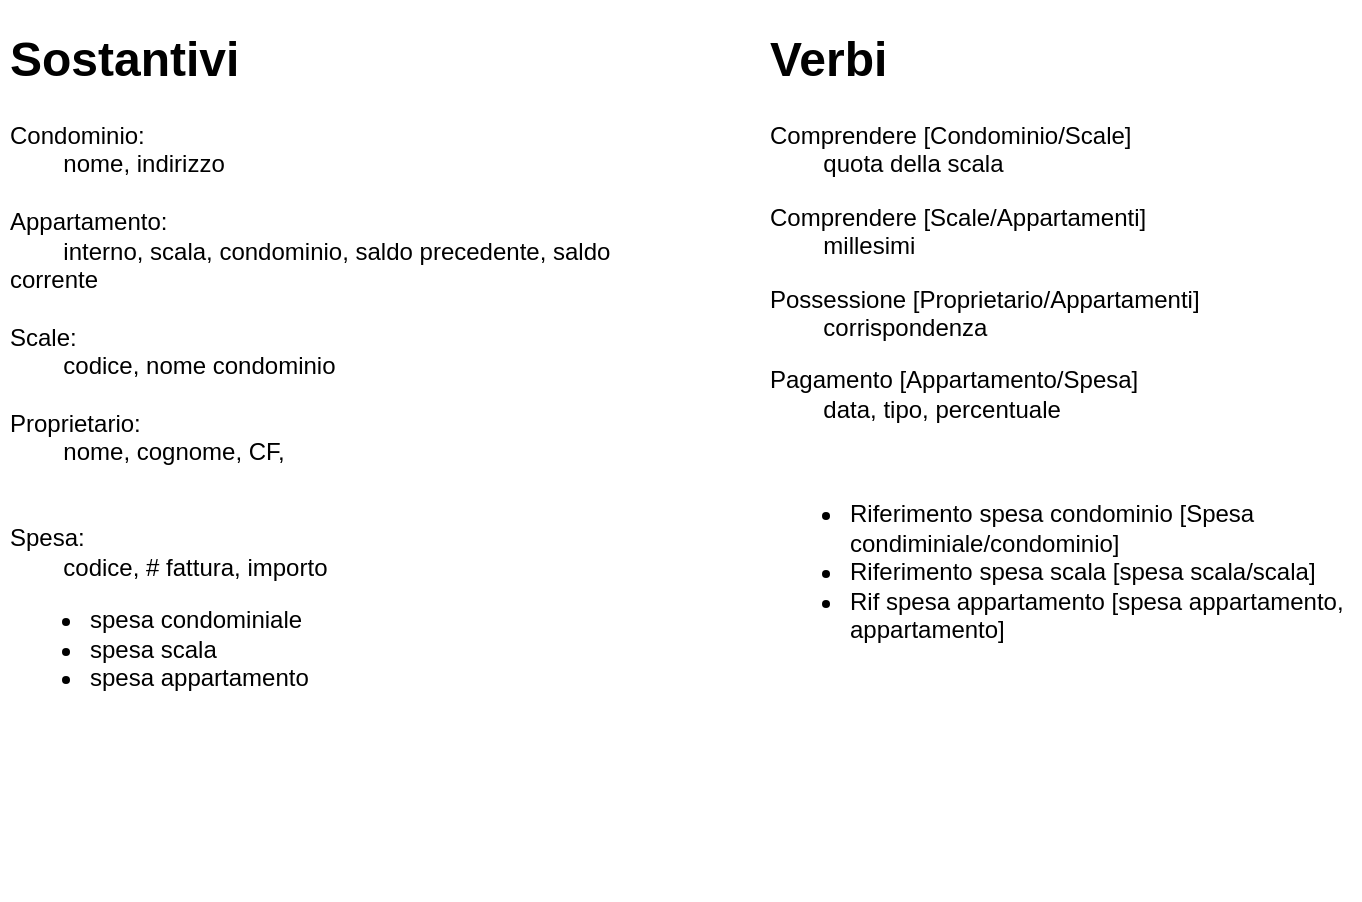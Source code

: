 <mxfile version="22.0.8" type="device" pages="2">
  <diagram id="R2lEEEUBdFMjLlhIrx00" name="Analisi">
    <mxGraphModel dx="880" dy="2796" grid="1" gridSize="10" guides="1" tooltips="1" connect="1" arrows="1" fold="1" page="1" pageScale="1" pageWidth="827" pageHeight="1169" math="0" shadow="0" extFonts="Permanent Marker^https://fonts.googleapis.com/css?family=Permanent+Marker">
      <root>
        <mxCell id="0" />
        <mxCell id="1" parent="0" />
        <mxCell id="oq5_INGdDq477LvVY-U_-1" value="&lt;h1&gt;&lt;span style=&quot;background-color: initial;&quot;&gt;Sostantivi&lt;/span&gt;&lt;/h1&gt;&lt;div&gt;Condominio:&lt;/div&gt;&lt;div&gt;&lt;span style=&quot;white-space: pre;&quot;&gt;&#x9;&lt;/span&gt;nome, indirizzo&lt;br&gt;&lt;/div&gt;&lt;div&gt;&lt;br&gt;&lt;/div&gt;&lt;div&gt;Appartamento:&lt;/div&gt;&lt;div&gt;&lt;span style=&quot;white-space: pre;&quot;&gt;&#x9;&lt;/span&gt;interno, scala, condominio, saldo precedente, saldo corrente&lt;br&gt;&lt;/div&gt;&lt;div&gt;&lt;span style=&quot;white-space: pre;&quot;&gt;&#x9;&lt;/span&gt;&lt;br&gt;&lt;/div&gt;&lt;div&gt;Scale:&lt;/div&gt;&lt;div&gt;&lt;span style=&quot;white-space: pre;&quot;&gt;&#x9;&lt;/span&gt;codice, nome condominio&lt;br&gt;&lt;/div&gt;&lt;div&gt;&lt;br&gt;&lt;/div&gt;&lt;div&gt;Proprietario:&lt;/div&gt;&lt;div&gt;&lt;span style=&quot;white-space: pre;&quot;&gt;&#x9;&lt;/span&gt;nome, cognome, CF,&amp;nbsp;&lt;br&gt;&lt;/div&gt;&lt;div&gt;&lt;br&gt;&lt;/div&gt;&lt;div&gt;&lt;br&gt;&lt;/div&gt;&lt;div&gt;Spesa:&lt;br&gt;&lt;span style=&quot;white-space: pre;&quot;&gt;&#x9;&lt;/span&gt;codice, # fattura, importo&lt;br&gt;&lt;ul&gt;&lt;li&gt;spesa condominiale&lt;/li&gt;&lt;li&gt;spesa scala&lt;/li&gt;&lt;li&gt;spesa appartamento&lt;/li&gt;&lt;/ul&gt;&lt;div&gt;&lt;br&gt;&lt;/div&gt;&lt;/div&gt;&lt;div&gt;&lt;br&gt;&lt;/div&gt;" style="text;html=1;strokeColor=none;fillColor=none;spacing=5;spacingTop=-20;whiteSpace=wrap;overflow=hidden;rounded=0;" parent="1" vertex="1">
          <mxGeometry x="74" y="-2320" width="310" height="440" as="geometry" />
        </mxCell>
        <mxCell id="oq5_INGdDq477LvVY-U_-2" value="&lt;h1&gt;Verbi&lt;/h1&gt;&lt;p&gt;Comprendere [Condominio/Scale]&lt;br&gt;&lt;span style=&quot;background-color: initial;&quot;&gt;&lt;span style=&quot;white-space: pre;&quot;&gt;&#x9;&lt;/span&gt;quota della scala&lt;/span&gt;&lt;/p&gt;&lt;p&gt;Comprendere [Scale/Appartamenti]&lt;br&gt;&lt;span style=&quot;white-space: pre;&quot;&gt;&#x9;&lt;/span&gt;millesimi&lt;br&gt;&lt;/p&gt;&lt;p&gt;Possessione [Proprietario/Appartamenti]&lt;br&gt;&lt;span style=&quot;white-space: pre;&quot;&gt;&#x9;&lt;/span&gt;corrispondenza&lt;br&gt;&lt;/p&gt;&lt;p&gt;Pagamento [Appartamento/Spesa]&lt;br&gt;&lt;span style=&quot;white-space: pre;&quot;&gt;&#x9;&lt;/span&gt;data, tipo, percentuale&lt;br&gt;&lt;/p&gt;&lt;p&gt;&lt;br&gt;&lt;/p&gt;&lt;p&gt;&lt;/p&gt;&lt;ul&gt;&lt;li&gt;Riferimento spesa condominio [Spesa condiminiale/condominio]&lt;/li&gt;&lt;li&gt;Riferimento spesa scala [spesa scala/scala]&lt;/li&gt;&lt;li&gt;Rif spesa appartamento [spesa appartamento, appartamento]&lt;/li&gt;&lt;/ul&gt;&lt;p&gt;&lt;/p&gt;" style="text;html=1;strokeColor=none;fillColor=none;spacing=5;spacingTop=-20;whiteSpace=wrap;overflow=hidden;rounded=0;" parent="1" vertex="1">
          <mxGeometry x="454" y="-2320" width="300" height="360" as="geometry" />
        </mxCell>
      </root>
    </mxGraphModel>
  </diagram>
  <diagram id="bHzpZLawb7PUdRKViK5r" name="Diagramma">
    <mxGraphModel dx="1257" dy="654" grid="1" gridSize="10" guides="1" tooltips="1" connect="1" arrows="1" fold="1" page="1" pageScale="1" pageWidth="827" pageHeight="1169" math="0" shadow="0">
      <root>
        <mxCell id="0" />
        <mxCell id="1" parent="0" />
        <mxCell id="Bpd1MSqX-r3KofUvhEMf-13" style="edgeStyle=orthogonalEdgeStyle;rounded=0;orthogonalLoop=1;jettySize=auto;html=1;exitX=0.5;exitY=1;exitDx=0;exitDy=0;entryX=0.5;entryY=0;entryDx=0;entryDy=0;endArrow=none;endFill=0;" edge="1" parent="1" source="Bpd1MSqX-r3KofUvhEMf-1" target="Bpd1MSqX-r3KofUvhEMf-12">
          <mxGeometry relative="1" as="geometry" />
        </mxCell>
        <mxCell id="Bpd1MSqX-r3KofUvhEMf-39" style="edgeStyle=orthogonalEdgeStyle;rounded=0;orthogonalLoop=1;jettySize=auto;html=1;exitX=1;exitY=0.5;exitDx=0;exitDy=0;entryX=0;entryY=0.5;entryDx=0;entryDy=0;" edge="1" parent="1" source="Bpd1MSqX-r3KofUvhEMf-1" target="Bpd1MSqX-r3KofUvhEMf-38">
          <mxGeometry relative="1" as="geometry" />
        </mxCell>
        <mxCell id="Bpd1MSqX-r3KofUvhEMf-97" style="edgeStyle=orthogonalEdgeStyle;rounded=0;orthogonalLoop=1;jettySize=auto;html=1;exitX=1;exitY=1;exitDx=0;exitDy=0;entryX=0.5;entryY=0;entryDx=0;entryDy=0;" edge="1" parent="1" source="Bpd1MSqX-r3KofUvhEMf-1" target="Bpd1MSqX-r3KofUvhEMf-90">
          <mxGeometry relative="1" as="geometry">
            <Array as="points">
              <mxPoint x="280" y="140" />
              <mxPoint x="280" y="185" />
              <mxPoint x="320" y="185" />
            </Array>
          </mxGeometry>
        </mxCell>
        <mxCell id="Bpd1MSqX-r3KofUvhEMf-1" value="Condominio" style="whiteSpace=wrap;html=1;align=center;fontSize=17;" vertex="1" parent="1">
          <mxGeometry x="120" y="80" width="140" height="60" as="geometry" />
        </mxCell>
        <mxCell id="Bpd1MSqX-r3KofUvhEMf-5" value="" style="endArrow=oval;html=1;rounded=0;endFill=1;" edge="1" parent="1">
          <mxGeometry relative="1" as="geometry">
            <mxPoint x="220" y="80" as="sourcePoint" />
            <mxPoint x="220" y="50" as="targetPoint" />
          </mxGeometry>
        </mxCell>
        <mxCell id="Bpd1MSqX-r3KofUvhEMf-6" value="nome" style="text;html=1;align=center;verticalAlign=middle;resizable=0;points=[];autosize=1;strokeColor=none;fillColor=none;" vertex="1" parent="1">
          <mxGeometry x="190" y="20" width="50" height="30" as="geometry" />
        </mxCell>
        <mxCell id="Bpd1MSqX-r3KofUvhEMf-24" style="edgeStyle=orthogonalEdgeStyle;rounded=0;orthogonalLoop=1;jettySize=auto;html=1;exitX=0.5;exitY=1;exitDx=0;exitDy=0;" edge="1" parent="1" source="Bpd1MSqX-r3KofUvhEMf-7" target="Bpd1MSqX-r3KofUvhEMf-23">
          <mxGeometry relative="1" as="geometry" />
        </mxCell>
        <mxCell id="Bpd1MSqX-r3KofUvhEMf-7" value="Scala" style="whiteSpace=wrap;html=1;align=center;fontSize=17;" vertex="1" parent="1">
          <mxGeometry x="80" y="290" width="140" height="60" as="geometry" />
        </mxCell>
        <mxCell id="Bpd1MSqX-r3KofUvhEMf-8" value="" style="endArrow=oval;html=1;rounded=0;endFill=1;" edge="1" parent="1">
          <mxGeometry relative="1" as="geometry">
            <mxPoint x="90" y="290" as="sourcePoint" />
            <mxPoint x="90" y="260" as="targetPoint" />
          </mxGeometry>
        </mxCell>
        <mxCell id="Bpd1MSqX-r3KofUvhEMf-9" value="codice&lt;br&gt;scala" style="text;html=1;align=center;verticalAlign=middle;resizable=0;points=[];autosize=1;strokeColor=none;fillColor=none;" vertex="1" parent="1">
          <mxGeometry x="60" y="220" width="60" height="40" as="geometry" />
        </mxCell>
        <mxCell id="Bpd1MSqX-r3KofUvhEMf-12" value="Comprensivo" style="shape=rhombus;perimeter=rhombusPerimeter;whiteSpace=wrap;html=1;align=center;" vertex="1" parent="1">
          <mxGeometry x="140" y="160" width="120" height="60" as="geometry" />
        </mxCell>
        <mxCell id="Bpd1MSqX-r3KofUvhEMf-14" style="edgeStyle=orthogonalEdgeStyle;rounded=0;orthogonalLoop=1;jettySize=auto;html=1;exitX=0.5;exitY=1;exitDx=0;exitDy=0;entryX=0.854;entryY=0.036;entryDx=0;entryDy=0;entryPerimeter=0;endArrow=none;endFill=0;" edge="1" parent="1" source="Bpd1MSqX-r3KofUvhEMf-12" target="Bpd1MSqX-r3KofUvhEMf-7">
          <mxGeometry relative="1" as="geometry" />
        </mxCell>
        <mxCell id="Bpd1MSqX-r3KofUvhEMf-15" value="" style="endArrow=oval;html=1;rounded=0;endFill=1;" edge="1" parent="1">
          <mxGeometry relative="1" as="geometry">
            <mxPoint x="70" y="280" as="sourcePoint" />
            <mxPoint x="230" y="280" as="targetPoint" />
          </mxGeometry>
        </mxCell>
        <mxCell id="Bpd1MSqX-r3KofUvhEMf-33" style="edgeStyle=orthogonalEdgeStyle;rounded=0;orthogonalLoop=1;jettySize=auto;html=1;exitX=0.5;exitY=1;exitDx=0;exitDy=0;entryX=0.5;entryY=0;entryDx=0;entryDy=0;endArrow=none;endFill=0;" edge="1" parent="1" source="Bpd1MSqX-r3KofUvhEMf-23" target="Bpd1MSqX-r3KofUvhEMf-25">
          <mxGeometry relative="1" as="geometry" />
        </mxCell>
        <mxCell id="Bpd1MSqX-r3KofUvhEMf-23" value="Ubicazione" style="shape=rhombus;perimeter=rhombusPerimeter;whiteSpace=wrap;html=1;align=center;" vertex="1" parent="1">
          <mxGeometry x="100" y="384" width="120" height="60" as="geometry" />
        </mxCell>
        <mxCell id="Bpd1MSqX-r3KofUvhEMf-47" style="edgeStyle=orthogonalEdgeStyle;rounded=0;orthogonalLoop=1;jettySize=auto;html=1;exitX=0.5;exitY=1;exitDx=0;exitDy=0;entryX=0.5;entryY=0;entryDx=0;entryDy=0;endArrow=none;endFill=0;" edge="1" parent="1" source="Bpd1MSqX-r3KofUvhEMf-25" target="Bpd1MSqX-r3KofUvhEMf-37">
          <mxGeometry relative="1" as="geometry" />
        </mxCell>
        <mxCell id="Bpd1MSqX-r3KofUvhEMf-82" style="edgeStyle=orthogonalEdgeStyle;rounded=0;orthogonalLoop=1;jettySize=auto;html=1;exitX=1;exitY=0.5;exitDx=0;exitDy=0;entryX=0;entryY=0.5;entryDx=0;entryDy=0;endArrow=none;endFill=0;" edge="1" parent="1" source="Bpd1MSqX-r3KofUvhEMf-25" target="Bpd1MSqX-r3KofUvhEMf-81">
          <mxGeometry relative="1" as="geometry" />
        </mxCell>
        <mxCell id="Bpd1MSqX-r3KofUvhEMf-93" style="edgeStyle=orthogonalEdgeStyle;rounded=0;orthogonalLoop=1;jettySize=auto;html=1;exitX=1;exitY=0;exitDx=0;exitDy=0;entryX=0;entryY=0.5;entryDx=0;entryDy=0;" edge="1" parent="1" source="Bpd1MSqX-r3KofUvhEMf-25" target="Bpd1MSqX-r3KofUvhEMf-92">
          <mxGeometry relative="1" as="geometry" />
        </mxCell>
        <mxCell id="Bpd1MSqX-r3KofUvhEMf-25" value="Appartamento" style="whiteSpace=wrap;html=1;align=center;fontSize=17;" vertex="1" parent="1">
          <mxGeometry x="90" y="500" width="140" height="60" as="geometry" />
        </mxCell>
        <mxCell id="Bpd1MSqX-r3KofUvhEMf-26" value="" style="endArrow=oval;html=1;rounded=0;endFill=0;exitX=0;exitY=0.75;exitDx=0;exitDy=0;" edge="1" parent="1" source="Bpd1MSqX-r3KofUvhEMf-25">
          <mxGeometry relative="1" as="geometry">
            <mxPoint x="45" y="565" as="sourcePoint" />
            <mxPoint x="45" y="535" as="targetPoint" />
          </mxGeometry>
        </mxCell>
        <mxCell id="Bpd1MSqX-r3KofUvhEMf-27" value="saldo&lt;br&gt;precedente" style="text;html=1;align=center;verticalAlign=middle;resizable=0;points=[];autosize=1;strokeColor=none;fillColor=none;" vertex="1" parent="1">
          <mxGeometry y="500" width="80" height="40" as="geometry" />
        </mxCell>
        <mxCell id="Bpd1MSqX-r3KofUvhEMf-28" value="" style="endArrow=oval;html=1;rounded=0;endFill=1;" edge="1" parent="1">
          <mxGeometry relative="1" as="geometry">
            <mxPoint x="90" y="500" as="sourcePoint" />
            <mxPoint x="90" y="470" as="targetPoint" />
          </mxGeometry>
        </mxCell>
        <mxCell id="Bpd1MSqX-r3KofUvhEMf-29" value="interno" style="text;html=1;align=center;verticalAlign=middle;resizable=0;points=[];autosize=1;strokeColor=none;fillColor=none;" vertex="1" parent="1">
          <mxGeometry x="60" y="444" width="60" height="30" as="geometry" />
        </mxCell>
        <mxCell id="Bpd1MSqX-r3KofUvhEMf-31" value="" style="endArrow=halfCircle;html=1;rounded=0;endFill=0;exitX=-0.01;exitY=0.369;exitDx=0;exitDy=0;exitPerimeter=0;" edge="1" parent="1" source="Bpd1MSqX-r3KofUvhEMf-25">
          <mxGeometry relative="1" as="geometry">
            <mxPoint x="50" y="525" as="sourcePoint" />
            <mxPoint x="50" y="495" as="targetPoint" />
          </mxGeometry>
        </mxCell>
        <mxCell id="Bpd1MSqX-r3KofUvhEMf-32" value="saldo&lt;br&gt;corrente" style="text;html=1;align=center;verticalAlign=middle;resizable=0;points=[];autosize=1;strokeColor=none;fillColor=none;" vertex="1" parent="1">
          <mxGeometry x="10" y="460" width="70" height="40" as="geometry" />
        </mxCell>
        <mxCell id="Bpd1MSqX-r3KofUvhEMf-36" value="" style="endArrow=oval;html=1;rounded=0;endFill=1;" edge="1" parent="1">
          <mxGeometry relative="1" as="geometry">
            <mxPoint x="80" y="490" as="sourcePoint" />
            <mxPoint x="200" y="490" as="targetPoint" />
          </mxGeometry>
        </mxCell>
        <mxCell id="Bpd1MSqX-r3KofUvhEMf-54" style="edgeStyle=orthogonalEdgeStyle;rounded=0;orthogonalLoop=1;jettySize=auto;html=1;exitX=1;exitY=0.5;exitDx=0;exitDy=0;entryX=0;entryY=0.5;entryDx=0;entryDy=0;endArrow=none;endFill=0;" edge="1" parent="1" source="Bpd1MSqX-r3KofUvhEMf-37" target="Bpd1MSqX-r3KofUvhEMf-48">
          <mxGeometry relative="1" as="geometry" />
        </mxCell>
        <mxCell id="Bpd1MSqX-r3KofUvhEMf-57" style="edgeStyle=orthogonalEdgeStyle;rounded=0;orthogonalLoop=1;jettySize=auto;html=1;exitX=0.5;exitY=1;exitDx=0;exitDy=0;endArrow=none;endFill=0;" edge="1" parent="1" source="Bpd1MSqX-r3KofUvhEMf-37" target="Bpd1MSqX-r3KofUvhEMf-56">
          <mxGeometry relative="1" as="geometry" />
        </mxCell>
        <mxCell id="Bpd1MSqX-r3KofUvhEMf-37" value="Proprietà" style="shape=rhombus;perimeter=rhombusPerimeter;whiteSpace=wrap;html=1;align=center;" vertex="1" parent="1">
          <mxGeometry x="100" y="610" width="120" height="60" as="geometry" />
        </mxCell>
        <mxCell id="Bpd1MSqX-r3KofUvhEMf-38" value="Indirizzo" style="ellipse;whiteSpace=wrap;html=1;align=center;" vertex="1" parent="1">
          <mxGeometry x="280" y="90" width="100" height="40" as="geometry" />
        </mxCell>
        <mxCell id="Bpd1MSqX-r3KofUvhEMf-40" value="" style="endArrow=oval;html=1;rounded=0;endFill=0;exitX=0.412;exitY=-0.05;exitDx=0;exitDy=0;exitPerimeter=0;" edge="1" parent="1" source="Bpd1MSqX-r3KofUvhEMf-38">
          <mxGeometry relative="1" as="geometry">
            <mxPoint x="140" y="90" as="sourcePoint" />
            <mxPoint x="321" y="60" as="targetPoint" />
          </mxGeometry>
        </mxCell>
        <mxCell id="Bpd1MSqX-r3KofUvhEMf-41" value="via" style="text;html=1;align=center;verticalAlign=middle;resizable=0;points=[];autosize=1;strokeColor=none;fillColor=none;" vertex="1" parent="1">
          <mxGeometry x="300" y="30" width="40" height="30" as="geometry" />
        </mxCell>
        <mxCell id="Bpd1MSqX-r3KofUvhEMf-42" value="" style="endArrow=oval;html=1;rounded=0;endFill=0;exitX=0.412;exitY=-0.05;exitDx=0;exitDy=0;exitPerimeter=0;" edge="1" parent="1">
          <mxGeometry relative="1" as="geometry">
            <mxPoint x="361" y="98" as="sourcePoint" />
            <mxPoint x="361" y="70" as="targetPoint" />
          </mxGeometry>
        </mxCell>
        <mxCell id="Bpd1MSqX-r3KofUvhEMf-43" value="CAP" style="text;html=1;align=center;verticalAlign=middle;resizable=0;points=[];autosize=1;strokeColor=none;fillColor=none;" vertex="1" parent="1">
          <mxGeometry x="335" y="40" width="50" height="30" as="geometry" />
        </mxCell>
        <mxCell id="Bpd1MSqX-r3KofUvhEMf-44" value="" style="endArrow=oval;html=1;rounded=0;endFill=0;exitX=1;exitY=0.5;exitDx=0;exitDy=0;" edge="1" parent="1" source="Bpd1MSqX-r3KofUvhEMf-38">
          <mxGeometry relative="1" as="geometry">
            <mxPoint x="401" y="118" as="sourcePoint" />
            <mxPoint x="401" y="90" as="targetPoint" />
          </mxGeometry>
        </mxCell>
        <mxCell id="Bpd1MSqX-r3KofUvhEMf-45" value="città" style="text;html=1;align=center;verticalAlign=middle;resizable=0;points=[];autosize=1;strokeColor=none;fillColor=none;" vertex="1" parent="1">
          <mxGeometry x="375" y="60" width="50" height="30" as="geometry" />
        </mxCell>
        <mxCell id="Bpd1MSqX-r3KofUvhEMf-48" value="Corrispondenza" style="ellipse;whiteSpace=wrap;html=1;align=center;" vertex="1" parent="1">
          <mxGeometry x="240" y="620" width="100" height="40" as="geometry" />
        </mxCell>
        <mxCell id="Bpd1MSqX-r3KofUvhEMf-49" value="" style="endArrow=oval;html=1;rounded=0;endFill=0;exitX=0.412;exitY=-0.05;exitDx=0;exitDy=0;exitPerimeter=0;" edge="1" parent="1" source="Bpd1MSqX-r3KofUvhEMf-48">
          <mxGeometry relative="1" as="geometry">
            <mxPoint x="100" y="620" as="sourcePoint" />
            <mxPoint x="281" y="590" as="targetPoint" />
          </mxGeometry>
        </mxCell>
        <mxCell id="Bpd1MSqX-r3KofUvhEMf-50" value="" style="endArrow=oval;html=1;rounded=0;endFill=0;exitX=0.412;exitY=-0.05;exitDx=0;exitDy=0;exitPerimeter=0;" edge="1" parent="1">
          <mxGeometry relative="1" as="geometry">
            <mxPoint x="321" y="628" as="sourcePoint" />
            <mxPoint x="321" y="600" as="targetPoint" />
          </mxGeometry>
        </mxCell>
        <mxCell id="Bpd1MSqX-r3KofUvhEMf-51" value="CAP" style="text;html=1;align=center;verticalAlign=middle;resizable=0;points=[];autosize=1;strokeColor=none;fillColor=none;" vertex="1" parent="1">
          <mxGeometry x="295" y="570" width="50" height="30" as="geometry" />
        </mxCell>
        <mxCell id="Bpd1MSqX-r3KofUvhEMf-52" value="" style="endArrow=oval;html=1;rounded=0;endFill=0;exitX=1;exitY=0.5;exitDx=0;exitDy=0;" edge="1" parent="1" source="Bpd1MSqX-r3KofUvhEMf-48">
          <mxGeometry relative="1" as="geometry">
            <mxPoint x="361" y="648" as="sourcePoint" />
            <mxPoint x="361" y="620" as="targetPoint" />
          </mxGeometry>
        </mxCell>
        <mxCell id="Bpd1MSqX-r3KofUvhEMf-53" value="città" style="text;html=1;align=center;verticalAlign=middle;resizable=0;points=[];autosize=1;strokeColor=none;fillColor=none;" vertex="1" parent="1">
          <mxGeometry x="335" y="590" width="50" height="30" as="geometry" />
        </mxCell>
        <mxCell id="Bpd1MSqX-r3KofUvhEMf-55" value="via" style="text;html=1;align=center;verticalAlign=middle;resizable=0;points=[];autosize=1;strokeColor=none;fillColor=none;" vertex="1" parent="1">
          <mxGeometry x="260" y="560" width="40" height="30" as="geometry" />
        </mxCell>
        <mxCell id="Bpd1MSqX-r3KofUvhEMf-56" value="Proprietario" style="whiteSpace=wrap;html=1;align=center;" vertex="1" parent="1">
          <mxGeometry x="110" y="720" width="100" height="40" as="geometry" />
        </mxCell>
        <mxCell id="Bpd1MSqX-r3KofUvhEMf-58" value="" style="endArrow=oval;html=1;rounded=0;endFill=1;exitX=0.412;exitY=-0.05;exitDx=0;exitDy=0;exitPerimeter=0;" edge="1" parent="1">
          <mxGeometry relative="1" as="geometry">
            <mxPoint x="121" y="728" as="sourcePoint" />
            <mxPoint x="121" y="700" as="targetPoint" />
          </mxGeometry>
        </mxCell>
        <mxCell id="Bpd1MSqX-r3KofUvhEMf-59" value="CF" style="text;html=1;align=center;verticalAlign=middle;resizable=0;points=[];autosize=1;strokeColor=none;fillColor=none;" vertex="1" parent="1">
          <mxGeometry x="100" y="670" width="40" height="30" as="geometry" />
        </mxCell>
        <mxCell id="Bpd1MSqX-r3KofUvhEMf-60" value="" style="endArrow=oval;html=1;rounded=0;endFill=0;exitX=0.412;exitY=-0.05;exitDx=0;exitDy=0;exitPerimeter=0;" edge="1" parent="1">
          <mxGeometry relative="1" as="geometry">
            <mxPoint x="201" y="720" as="sourcePoint" />
            <mxPoint x="210" y="700" as="targetPoint" />
          </mxGeometry>
        </mxCell>
        <mxCell id="Bpd1MSqX-r3KofUvhEMf-61" value="nome" style="text;html=1;align=center;verticalAlign=middle;resizable=0;points=[];autosize=1;strokeColor=none;fillColor=none;" vertex="1" parent="1">
          <mxGeometry x="185" y="670" width="50" height="30" as="geometry" />
        </mxCell>
        <mxCell id="Bpd1MSqX-r3KofUvhEMf-62" value="" style="endArrow=oval;html=1;rounded=0;endFill=0;exitX=1;exitY=0.5;exitDx=0;exitDy=0;" edge="1" parent="1" source="Bpd1MSqX-r3KofUvhEMf-56">
          <mxGeometry relative="1" as="geometry">
            <mxPoint x="241" y="760" as="sourcePoint" />
            <mxPoint x="241" y="732" as="targetPoint" />
          </mxGeometry>
        </mxCell>
        <mxCell id="Bpd1MSqX-r3KofUvhEMf-63" value="cognome" style="text;html=1;align=center;verticalAlign=middle;resizable=0;points=[];autosize=1;strokeColor=none;fillColor=none;" vertex="1" parent="1">
          <mxGeometry x="205" y="702" width="70" height="30" as="geometry" />
        </mxCell>
        <mxCell id="Bpd1MSqX-r3KofUvhEMf-64" value="Spesa" style="whiteSpace=wrap;html=1;align=center;" vertex="1" parent="1">
          <mxGeometry x="650" y="372" width="100" height="40" as="geometry" />
        </mxCell>
        <mxCell id="Bpd1MSqX-r3KofUvhEMf-65" value="" style="endArrow=oval;html=1;rounded=0;endFill=1;exitX=0.412;exitY=-0.05;exitDx=0;exitDy=0;exitPerimeter=0;" edge="1" parent="1">
          <mxGeometry relative="1" as="geometry">
            <mxPoint x="661" y="372" as="sourcePoint" />
            <mxPoint x="661" y="344" as="targetPoint" />
          </mxGeometry>
        </mxCell>
        <mxCell id="Bpd1MSqX-r3KofUvhEMf-66" value="codice" style="text;html=1;align=center;verticalAlign=middle;resizable=0;points=[];autosize=1;strokeColor=none;fillColor=none;" vertex="1" parent="1">
          <mxGeometry x="630" y="314" width="60" height="30" as="geometry" />
        </mxCell>
        <mxCell id="Bpd1MSqX-r3KofUvhEMf-67" value="" style="endArrow=oval;html=1;rounded=0;endFill=0;exitX=0.412;exitY=-0.05;exitDx=0;exitDy=0;exitPerimeter=0;" edge="1" parent="1">
          <mxGeometry relative="1" as="geometry">
            <mxPoint x="701" y="372" as="sourcePoint" />
            <mxPoint x="701" y="344" as="targetPoint" />
          </mxGeometry>
        </mxCell>
        <mxCell id="Bpd1MSqX-r3KofUvhEMf-68" value="#fattura" style="text;html=1;align=center;verticalAlign=middle;resizable=0;points=[];autosize=1;strokeColor=none;fillColor=none;" vertex="1" parent="1">
          <mxGeometry x="670" y="314" width="60" height="30" as="geometry" />
        </mxCell>
        <mxCell id="Bpd1MSqX-r3KofUvhEMf-69" value="" style="endArrow=oval;html=1;rounded=0;endFill=0;exitX=0.412;exitY=-0.05;exitDx=0;exitDy=0;exitPerimeter=0;" edge="1" parent="1">
          <mxGeometry relative="1" as="geometry">
            <mxPoint x="741" y="372" as="sourcePoint" />
            <mxPoint x="741" y="344" as="targetPoint" />
          </mxGeometry>
        </mxCell>
        <mxCell id="Bpd1MSqX-r3KofUvhEMf-70" value="importo" style="text;html=1;align=center;verticalAlign=middle;resizable=0;points=[];autosize=1;strokeColor=none;fillColor=none;" vertex="1" parent="1">
          <mxGeometry x="720" y="314" width="60" height="30" as="geometry" />
        </mxCell>
        <mxCell id="Bpd1MSqX-r3KofUvhEMf-71" value="Spesa&lt;br&gt;Condominiale" style="whiteSpace=wrap;html=1;align=center;" vertex="1" parent="1">
          <mxGeometry x="440" y="314" width="100" height="40" as="geometry" />
        </mxCell>
        <mxCell id="Bpd1MSqX-r3KofUvhEMf-72" value="Spesa&lt;br&gt;Scala" style="whiteSpace=wrap;html=1;align=center;" vertex="1" parent="1">
          <mxGeometry x="440" y="374" width="100" height="40" as="geometry" />
        </mxCell>
        <mxCell id="Bpd1MSqX-r3KofUvhEMf-73" value="Spesa&lt;br&gt;Appartamento" style="whiteSpace=wrap;html=1;align=center;" vertex="1" parent="1">
          <mxGeometry x="440" y="434" width="100" height="40" as="geometry" />
        </mxCell>
        <mxCell id="Bpd1MSqX-r3KofUvhEMf-78" value="" style="verticalLabelPosition=bottom;verticalAlign=top;html=1;strokeWidth=2;shape=mxgraph.arrows2.arrow;dy=0.6;dx=40;notch=0;fillStyle=solid;fillColor=#000000;" vertex="1" parent="1">
          <mxGeometry x="590" y="381.5" width="60" height="25" as="geometry" />
        </mxCell>
        <mxCell id="Bpd1MSqX-r3KofUvhEMf-79" value="" style="strokeWidth=2;html=1;shape=mxgraph.flowchart.annotation_2;align=left;labelPosition=right;pointerEvents=1;rotation=-180;" vertex="1" parent="1">
          <mxGeometry x="540" y="344" width="50" height="100" as="geometry" />
        </mxCell>
        <mxCell id="Bpd1MSqX-r3KofUvhEMf-80" style="edgeStyle=orthogonalEdgeStyle;rounded=0;orthogonalLoop=1;jettySize=auto;html=1;exitX=1;exitY=0.5;exitDx=0;exitDy=0;exitPerimeter=0;entryX=0.55;entryY=0.495;entryDx=0;entryDy=0;entryPerimeter=0;endArrow=none;endFill=0;" edge="1" parent="1" source="Bpd1MSqX-r3KofUvhEMf-79" target="Bpd1MSqX-r3KofUvhEMf-79">
          <mxGeometry relative="1" as="geometry" />
        </mxCell>
        <mxCell id="Bpd1MSqX-r3KofUvhEMf-83" style="edgeStyle=orthogonalEdgeStyle;rounded=0;orthogonalLoop=1;jettySize=auto;html=1;exitX=0.5;exitY=0;exitDx=0;exitDy=0;entryX=0.5;entryY=1;entryDx=0;entryDy=0;endArrow=none;endFill=0;" edge="1" parent="1" source="Bpd1MSqX-r3KofUvhEMf-81" target="Bpd1MSqX-r3KofUvhEMf-64">
          <mxGeometry relative="1" as="geometry" />
        </mxCell>
        <mxCell id="Bpd1MSqX-r3KofUvhEMf-81" value="Pagamento" style="shape=rhombus;perimeter=rhombusPerimeter;whiteSpace=wrap;html=1;align=center;" vertex="1" parent="1">
          <mxGeometry x="640" y="510" width="120" height="60" as="geometry" />
        </mxCell>
        <mxCell id="Bpd1MSqX-r3KofUvhEMf-84" value="" style="endArrow=oval;html=1;rounded=0;endFill=0;exitX=0.412;exitY=-0.05;exitDx=0;exitDy=0;exitPerimeter=0;" edge="1" parent="1">
          <mxGeometry relative="1" as="geometry">
            <mxPoint x="751" y="532" as="sourcePoint" />
            <mxPoint x="751" y="504" as="targetPoint" />
          </mxGeometry>
        </mxCell>
        <mxCell id="Bpd1MSqX-r3KofUvhEMf-85" value="data" style="text;html=1;align=center;verticalAlign=middle;resizable=0;points=[];autosize=1;strokeColor=none;fillColor=none;" vertex="1" parent="1">
          <mxGeometry x="725" y="474" width="50" height="30" as="geometry" />
        </mxCell>
        <mxCell id="Bpd1MSqX-r3KofUvhEMf-86" value="" style="endArrow=oval;html=1;rounded=0;endFill=0;" edge="1" parent="1" source="Bpd1MSqX-r3KofUvhEMf-81">
          <mxGeometry relative="1" as="geometry">
            <mxPoint x="756" y="614" as="sourcePoint" />
            <mxPoint x="750" y="570" as="targetPoint" />
          </mxGeometry>
        </mxCell>
        <mxCell id="Bpd1MSqX-r3KofUvhEMf-87" value="tipo" style="text;html=1;align=center;verticalAlign=middle;resizable=0;points=[];autosize=1;strokeColor=none;fillColor=none;" vertex="1" parent="1">
          <mxGeometry x="750" y="569.5" width="40" height="30" as="geometry" />
        </mxCell>
        <mxCell id="Bpd1MSqX-r3KofUvhEMf-88" value="" style="endArrow=oval;html=1;rounded=0;endFill=0;" edge="1" parent="1" source="Bpd1MSqX-r3KofUvhEMf-81" target="Bpd1MSqX-r3KofUvhEMf-89">
          <mxGeometry relative="1" as="geometry">
            <mxPoint x="626" y="610" as="sourcePoint" />
            <mxPoint x="626" y="582" as="targetPoint" />
          </mxGeometry>
        </mxCell>
        <mxCell id="Bpd1MSqX-r3KofUvhEMf-89" value="percentuale" style="text;html=1;align=center;verticalAlign=middle;resizable=0;points=[];autosize=1;strokeColor=none;fillColor=none;" vertex="1" parent="1">
          <mxGeometry x="600" y="570" width="90" height="30" as="geometry" />
        </mxCell>
        <mxCell id="Bpd1MSqX-r3KofUvhEMf-98" style="edgeStyle=orthogonalEdgeStyle;rounded=0;orthogonalLoop=1;jettySize=auto;html=1;exitX=1;exitY=0.5;exitDx=0;exitDy=0;entryX=0;entryY=0.25;entryDx=0;entryDy=0;" edge="1" parent="1" source="Bpd1MSqX-r3KofUvhEMf-90" target="Bpd1MSqX-r3KofUvhEMf-71">
          <mxGeometry relative="1" as="geometry" />
        </mxCell>
        <mxCell id="Bpd1MSqX-r3KofUvhEMf-90" value="Rif. Spesa&lt;br&gt;Condominio" style="shape=rhombus;perimeter=rhombusPerimeter;whiteSpace=wrap;html=1;align=center;" vertex="1" parent="1">
          <mxGeometry x="260" y="230" width="120" height="60" as="geometry" />
        </mxCell>
        <mxCell id="Bpd1MSqX-r3KofUvhEMf-96" style="edgeStyle=orthogonalEdgeStyle;rounded=0;orthogonalLoop=1;jettySize=auto;html=1;exitX=1;exitY=0.5;exitDx=0;exitDy=0;entryX=0;entryY=0.5;entryDx=0;entryDy=0;" edge="1" parent="1" source="Bpd1MSqX-r3KofUvhEMf-91" target="Bpd1MSqX-r3KofUvhEMf-72">
          <mxGeometry relative="1" as="geometry" />
        </mxCell>
        <mxCell id="Bpd1MSqX-r3KofUvhEMf-91" value="Rif. Spesa&lt;br&gt;Scala" style="shape=rhombus;perimeter=rhombusPerimeter;whiteSpace=wrap;html=1;align=center;" vertex="1" parent="1">
          <mxGeometry x="260" y="312" width="120" height="60" as="geometry" />
        </mxCell>
        <mxCell id="Bpd1MSqX-r3KofUvhEMf-94" style="edgeStyle=orthogonalEdgeStyle;rounded=0;orthogonalLoop=1;jettySize=auto;html=1;exitX=1;exitY=0.5;exitDx=0;exitDy=0;entryX=0;entryY=0.5;entryDx=0;entryDy=0;" edge="1" parent="1" source="Bpd1MSqX-r3KofUvhEMf-92" target="Bpd1MSqX-r3KofUvhEMf-73">
          <mxGeometry relative="1" as="geometry" />
        </mxCell>
        <mxCell id="Bpd1MSqX-r3KofUvhEMf-92" value="Rif. Spesa&lt;br&gt;Appartamento" style="shape=rhombus;perimeter=rhombusPerimeter;whiteSpace=wrap;html=1;align=center;" vertex="1" parent="1">
          <mxGeometry x="260" y="406.5" width="120" height="60" as="geometry" />
        </mxCell>
        <mxCell id="Bpd1MSqX-r3KofUvhEMf-95" style="edgeStyle=orthogonalEdgeStyle;rounded=0;orthogonalLoop=1;jettySize=auto;html=1;exitX=1;exitY=0.5;exitDx=0;exitDy=0;entryX=0;entryY=0.5;entryDx=0;entryDy=0;" edge="1" parent="1" source="Bpd1MSqX-r3KofUvhEMf-7" target="Bpd1MSqX-r3KofUvhEMf-91">
          <mxGeometry relative="1" as="geometry" />
        </mxCell>
      </root>
    </mxGraphModel>
  </diagram>
</mxfile>
